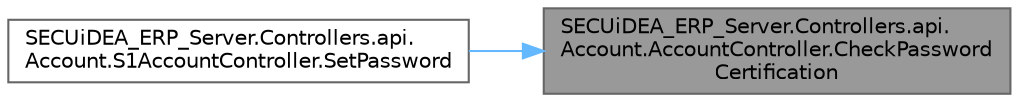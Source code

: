 digraph "SECUiDEA_ERP_Server.Controllers.api.Account.AccountController.CheckPasswordCertification"
{
 // LATEX_PDF_SIZE
  bgcolor="transparent";
  edge [fontname=Helvetica,fontsize=10,labelfontname=Helvetica,labelfontsize=10];
  node [fontname=Helvetica,fontsize=10,shape=box,height=0.2,width=0.4];
  rankdir="RL";
  Node1 [id="Node000001",label="SECUiDEA_ERP_Server.Controllers.api.\lAccount.AccountController.CheckPassword\lCertification",height=0.2,width=0.4,color="gray40", fillcolor="grey60", style="filled", fontcolor="black",tooltip="비밀번호 찾기용 인증번호 확인"];
  Node1 -> Node2 [id="edge1_Node000001_Node000002",dir="back",color="steelblue1",style="solid",tooltip=" "];
  Node2 [id="Node000002",label="SECUiDEA_ERP_Server.Controllers.api.\lAccount.S1AccountController.SetPassword",height=0.2,width=0.4,color="grey40", fillcolor="white", style="filled",URL="$class_s_e_c_ui_d_e_a___e_r_p___server_1_1_controllers_1_1api_1_1_account_1_1_s1_account_controller.html#a0bc7e6bdf9e20dc85b239375e2fe8f0f",tooltip=" "];
}
